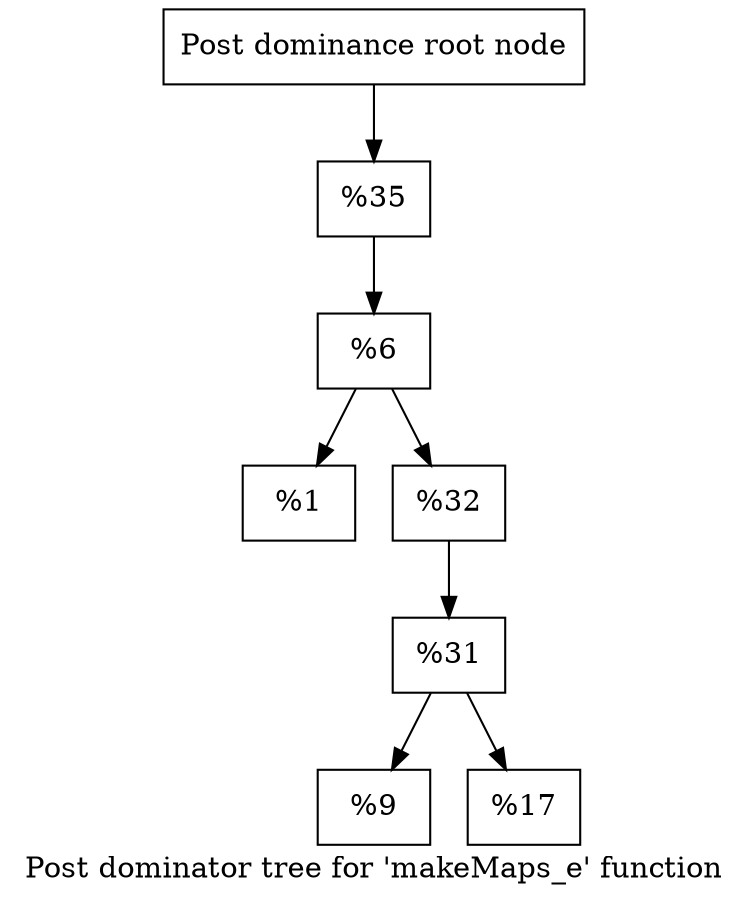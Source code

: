 digraph "Post dominator tree for 'makeMaps_e' function" {
	label="Post dominator tree for 'makeMaps_e' function";

	Node0x1252590 [shape=record,label="{Post dominance root node}"];
	Node0x1252590 -> Node0x126f490;
	Node0x126f490 [shape=record,label="{%35}"];
	Node0x126f490 -> Node0x127d1a0;
	Node0x127d1a0 [shape=record,label="{%6}"];
	Node0x127d1a0 -> Node0x12bd9e0;
	Node0x127d1a0 -> Node0x128d400;
	Node0x12bd9e0 [shape=record,label="{%1}"];
	Node0x128d400 [shape=record,label="{%32}"];
	Node0x128d400 -> Node0x12a9410;
	Node0x12a9410 [shape=record,label="{%31}"];
	Node0x12a9410 -> Node0x11a1220;
	Node0x12a9410 -> Node0x129ce60;
	Node0x11a1220 [shape=record,label="{%9}"];
	Node0x129ce60 [shape=record,label="{%17}"];
}
